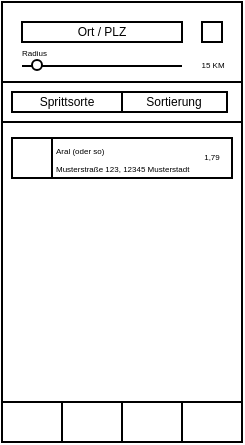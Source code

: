 <mxfile>
    <diagram id="AFEa_xKkmTBkrF3nx_TY" name="Page-1">
        <mxGraphModel dx="177" dy="240" grid="1" gridSize="10" guides="1" tooltips="1" connect="1" arrows="1" fold="1" page="1" pageScale="1" pageWidth="827" pageHeight="1169" math="0" shadow="0">
            <root>
                <mxCell id="0"/>
                <mxCell id="1" parent="0"/>
                <mxCell id="2" value="" style="rounded=0;whiteSpace=wrap;html=1;" parent="1" vertex="1">
                    <mxGeometry x="10" y="10" width="120" height="220" as="geometry"/>
                </mxCell>
                <mxCell id="3" value="" style="rounded=0;whiteSpace=wrap;html=1;" parent="1" vertex="1">
                    <mxGeometry x="10" y="210" width="120" height="20" as="geometry"/>
                </mxCell>
                <mxCell id="4" value="" style="rounded=0;whiteSpace=wrap;html=1;" parent="1" vertex="1">
                    <mxGeometry x="10" y="10" width="120" height="40" as="geometry"/>
                </mxCell>
                <mxCell id="5" value="" style="rounded=0;whiteSpace=wrap;html=1;" parent="1" vertex="1">
                    <mxGeometry x="20" y="20" width="80" height="10" as="geometry"/>
                </mxCell>
                <mxCell id="6" value="" style="rounded=0;whiteSpace=wrap;html=1;" parent="1" vertex="1">
                    <mxGeometry x="110" y="20" width="10" height="10" as="geometry"/>
                </mxCell>
                <mxCell id="8" value="" style="endArrow=none;html=1;" parent="1" edge="1">
                    <mxGeometry width="50" height="50" relative="1" as="geometry">
                        <mxPoint x="20" y="42" as="sourcePoint"/>
                        <mxPoint x="100" y="42" as="targetPoint"/>
                    </mxGeometry>
                </mxCell>
                <mxCell id="9" value="" style="ellipse;whiteSpace=wrap;html=1;aspect=fixed;fillColor=#FFFFFF;" parent="1" vertex="1">
                    <mxGeometry x="25" y="39" width="5" height="5" as="geometry"/>
                </mxCell>
                <mxCell id="10" value="Ort / PLZ" style="text;html=1;strokeColor=none;fillColor=none;align=center;verticalAlign=middle;whiteSpace=wrap;rounded=0;fontSize=6;" parent="1" vertex="1">
                    <mxGeometry x="20" y="20" width="80" height="10" as="geometry"/>
                </mxCell>
                <mxCell id="11" value="&lt;p style=&quot;line-height: 100%; font-size: 4px;&quot;&gt;&lt;font style=&quot;font-size: 4px;&quot;&gt;Radius&lt;/font&gt;&lt;/p&gt;" style="text;html=1;strokeColor=none;fillColor=none;align=left;verticalAlign=middle;whiteSpace=wrap;rounded=0;fontSize=4;" parent="1" vertex="1">
                    <mxGeometry x="18" y="35" width="80" as="geometry"/>
                </mxCell>
                <mxCell id="12" value="15 KM" style="text;html=1;strokeColor=none;fillColor=none;align=center;verticalAlign=middle;whiteSpace=wrap;rounded=0;fontSize=4;" parent="1" vertex="1">
                    <mxGeometry x="107.5" y="40.5" width="15" height="3.5" as="geometry"/>
                </mxCell>
                <mxCell id="14" value="" style="rounded=0;whiteSpace=wrap;html=1;fontSize=4;fillColor=none;" parent="1" vertex="1">
                    <mxGeometry x="10" y="210" width="30" height="20" as="geometry"/>
                </mxCell>
                <mxCell id="15" value="" style="rounded=0;whiteSpace=wrap;html=1;fontSize=4;fillColor=none;" parent="1" vertex="1">
                    <mxGeometry x="40" y="210" width="30" height="20" as="geometry"/>
                </mxCell>
                <mxCell id="16" value="" style="rounded=0;whiteSpace=wrap;html=1;fontSize=4;fillColor=none;" parent="1" vertex="1">
                    <mxGeometry x="70" y="210" width="30" height="20" as="geometry"/>
                </mxCell>
                <mxCell id="17" value="" style="rounded=0;whiteSpace=wrap;html=1;fontSize=4;fillColor=none;" parent="1" vertex="1">
                    <mxGeometry x="100" y="210" width="30" height="20" as="geometry"/>
                </mxCell>
                <mxCell id="19" value="" style="rounded=0;whiteSpace=wrap;html=1;fontSize=4;fillColor=none;" parent="1" vertex="1">
                    <mxGeometry x="10" y="50" width="120" height="20" as="geometry"/>
                </mxCell>
                <mxCell id="20" value="" style="rounded=0;whiteSpace=wrap;html=1;fontSize=4;fillColor=none;" parent="1" vertex="1">
                    <mxGeometry x="15" y="78" width="110" height="20" as="geometry"/>
                </mxCell>
                <mxCell id="21" value="" style="rounded=0;whiteSpace=wrap;html=1;fontSize=4;fillColor=none;" parent="1" vertex="1">
                    <mxGeometry x="15" y="78" width="20" height="20" as="geometry"/>
                </mxCell>
                <mxCell id="22" value="Aral (oder so)" style="text;html=1;strokeColor=none;fillColor=none;align=left;verticalAlign=middle;whiteSpace=wrap;rounded=0;fontSize=4;" parent="1" vertex="1">
                    <mxGeometry x="35" y="78" width="75" height="13" as="geometry"/>
                </mxCell>
                <mxCell id="23" value="Musterstraße 123, 12345 Musterstadt" style="text;html=1;strokeColor=none;fillColor=none;align=left;verticalAlign=middle;whiteSpace=wrap;rounded=0;fontSize=4;" parent="1" vertex="1">
                    <mxGeometry x="35" y="90" width="75" height="8" as="geometry"/>
                </mxCell>
                <mxCell id="24" value="1,79" style="text;html=1;strokeColor=none;fillColor=none;align=center;verticalAlign=middle;whiteSpace=wrap;rounded=0;fontSize=4;" parent="1" vertex="1">
                    <mxGeometry x="110" y="83" width="10" height="10" as="geometry"/>
                </mxCell>
                <mxCell id="25" value="" style="rounded=0;whiteSpace=wrap;html=1;" vertex="1" parent="1">
                    <mxGeometry x="15" y="55" width="55" height="10" as="geometry"/>
                </mxCell>
                <mxCell id="26" value="" style="rounded=0;whiteSpace=wrap;html=1;" vertex="1" parent="1">
                    <mxGeometry x="70" y="55" width="52.5" height="10" as="geometry"/>
                </mxCell>
                <mxCell id="27" value="Sprittsorte" style="text;html=1;strokeColor=none;fillColor=none;align=center;verticalAlign=middle;whiteSpace=wrap;rounded=0;fontSize=6;" vertex="1" parent="1">
                    <mxGeometry x="15" y="55" width="55" height="10" as="geometry"/>
                </mxCell>
                <mxCell id="28" value="Sortierung" style="text;html=1;strokeColor=none;fillColor=none;align=center;verticalAlign=middle;whiteSpace=wrap;rounded=0;fontSize=6;" vertex="1" parent="1">
                    <mxGeometry x="70" y="55" width="52" height="10" as="geometry"/>
                </mxCell>
            </root>
        </mxGraphModel>
    </diagram>
</mxfile>